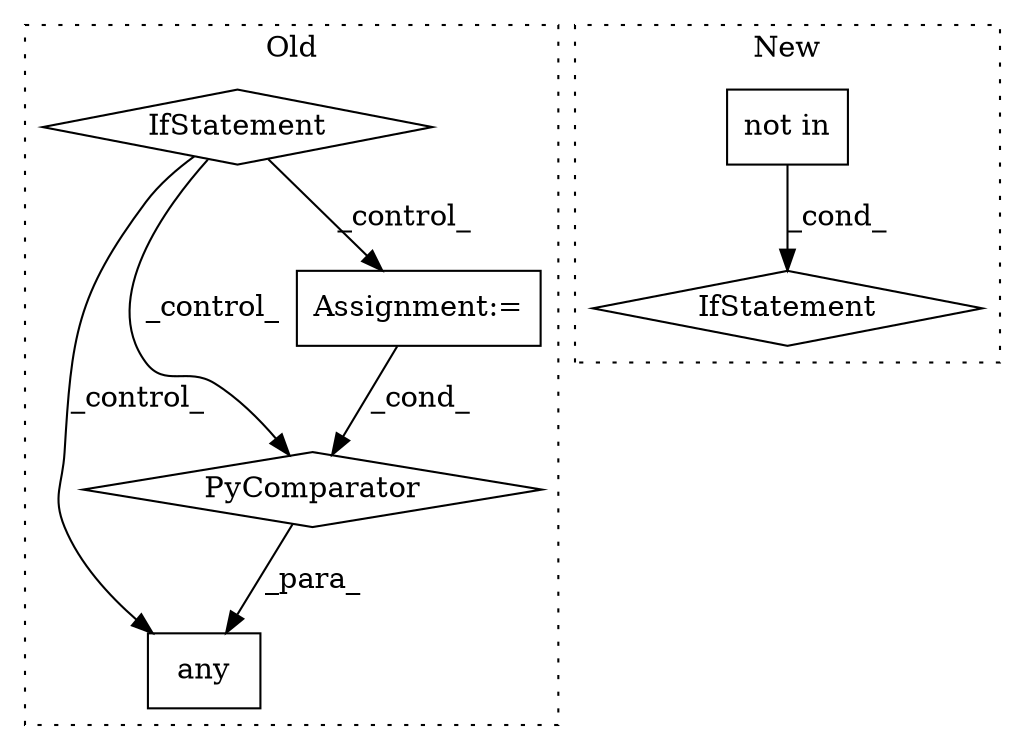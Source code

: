 digraph G {
subgraph cluster0 {
1 [label="any" a="32" s="3605,3746" l="15,-3" shape="box"];
4 [label="PyComparator" a="113" s="3713" l="27" shape="diamond"];
5 [label="Assignment:=" a="7" s="2875" l="1" shape="box"];
6 [label="IfStatement" a="25" s="2659,2821" l="4,2" shape="diamond"];
label = "Old";
style="dotted";
}
subgraph cluster1 {
2 [label="not in" a="108" s="2753" l="27" shape="box"];
3 [label="IfStatement" a="25" s="2745,2780" l="8,2" shape="diamond"];
label = "New";
style="dotted";
}
2 -> 3 [label="_cond_"];
4 -> 1 [label="_para_"];
5 -> 4 [label="_cond_"];
6 -> 4 [label="_control_"];
6 -> 1 [label="_control_"];
6 -> 5 [label="_control_"];
}